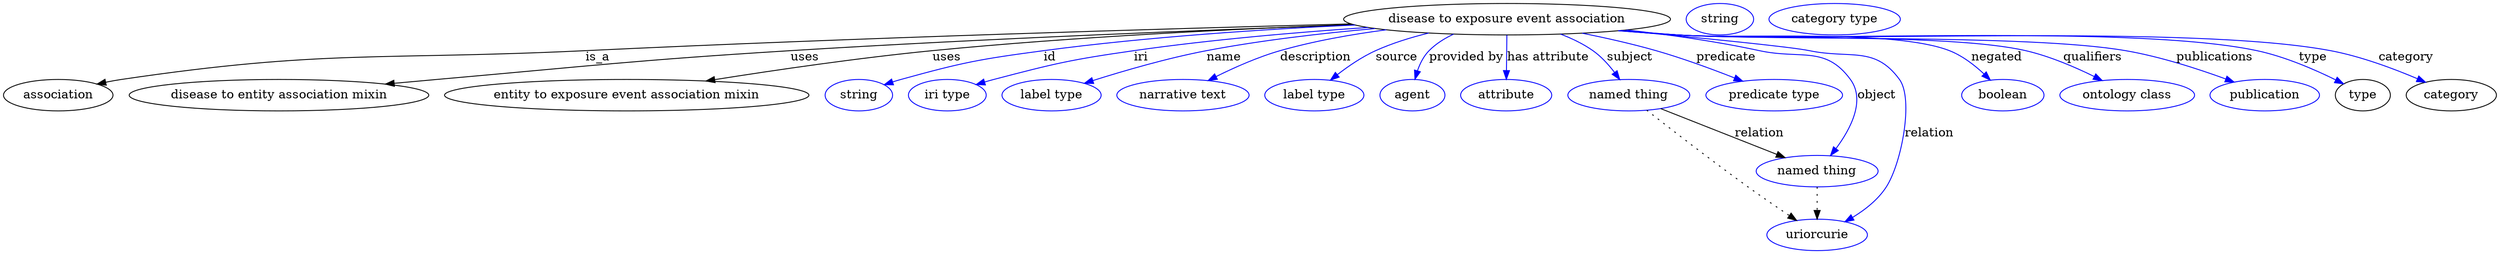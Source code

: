 digraph {
	graph [bb="0,0,2842.7,283"];
	node [label="\N"];
	"disease to exposure event association"	[height=0.5,
		label="disease to exposure event association",
		pos="1714.4,265",
		width=5.1815];
	association	[height=0.5,
		pos="62.394,178",
		width=1.7332];
	"disease to exposure event association" -> association	[label=is_a,
		lp="677.39,221.5",
		pos="e,106.48,190.8 1536.3,259.64 1327.2,254.15 969.98,243.65 663.39,229 427.65,217.74 366.81,230.94 133.39,196 127.91,195.18 122.23,\
194.14 116.57,192.99"];
	"disease to entity association mixin"	[height=0.5,
		pos="313.39,178",
		width=4.7482];
	"disease to exposure event association" -> "disease to entity association mixin"	[label=uses,
		lp="913.89,221.5",
		pos="e,434.89,190.69 1540.2,258.49 1374.7,252.79 1119,242.79 897.39,229 717.59,217.81 672.85,211.8 493.39,196 477.73,194.62 461.3,193.13 \
445.01,191.62"];
	"entity to exposure event association mixin"	[height=0.5,
		pos="710.39,178",
		width=5.7773];
	"disease to exposure event association" -> "entity to exposure event association mixin"	[label=uses,
		lp="1074.9,221.5",
		pos="e,800.62,194.22 1538.7,258.89 1406.4,254.01 1220.7,244.96 1058.4,229 974.59,220.76 880.04,206.88 810.67,195.83"];
	id	[color=blue,
		height=0.5,
		label=string,
		pos="974.39,178",
		width=1.0652];
	"disease to exposure event association" -> id	[color=blue,
		label=id,
		lp="1192.4,221.5",
		pos="e,1003.4,190 1540.8,258.36 1437.3,253.55 1303.4,244.78 1185.4,229 1112.1,219.2 1093.6,215.72 1022.4,196 1019.3,195.14 1016.1,194.18 \
1012.9,193.16",
		style=solid];
	iri	[color=blue,
		height=0.5,
		label="iri type",
		pos="1075.4,178",
		width=1.2277];
	"disease to exposure event association" -> iri	[color=blue,
		label=iri,
		lp="1296.4,221.5",
		pos="e,1108.3,190.16 1555.6,255.55 1475.2,250.11 1376.4,241.64 1288.4,229 1216.5,218.67 1198.6,214.45 1128.4,196 1125,195.11 1121.5,194.14 \
1118.1,193.12",
		style=solid];
	name	[color=blue,
		height=0.5,
		label="label type",
		pos="1194.4,178",
		width=1.5707];
	"disease to exposure event association" -> name	[color=blue,
		label=name,
		lp="1391.4,221.5",
		pos="e,1231.9,191.65 1563.7,254.32 1503.6,248.97 1433.9,240.92 1371.4,229 1326.7,220.47 1276.9,205.93 1241.5,194.72",
		style=solid];
	description	[color=blue,
		height=0.5,
		label="narrative text",
		pos="1344.4,178",
		width=2.0943];
	"disease to exposure event association" -> description	[color=blue,
		label=description,
		lp="1495.9,221.5",
		pos="e,1373.2,194.76 1576.4,252.85 1536.9,247.64 1494,240.05 1455.4,229 1430.2,221.79 1403.4,209.83 1382.4,199.42",
		style=solid];
	source	[color=blue,
		height=0.5,
		label="label type",
		pos="1494.4,178",
		width=1.5707];
	"disease to exposure event association" -> source	[color=blue,
		label=source,
		lp="1588.4,221.5",
		pos="e,1512.8,195.19 1624.9,249.14 1604.5,244.12 1583.3,237.54 1564.4,229 1548.9,222 1533.4,211.35 1520.9,201.67",
		style=solid];
	"provided by"	[color=blue,
		height=0.5,
		label=agent,
		pos="1606.4,178",
		width=1.0291];
	"disease to exposure event association" -> "provided by"	[color=blue,
		label="provided by",
		lp="1667.9,221.5",
		pos="e,1609.3,196.21 1653.3,247.87 1643,243.08 1633.2,236.91 1625.4,229 1619.2,222.71 1615,214.18 1612.1,205.94",
		style=solid];
	"has attribute"	[color=blue,
		height=0.5,
		label=attribute,
		pos="1713.4,178",
		width=1.4443];
	"disease to exposure event association" -> "has attribute"	[color=blue,
		label="has attribute",
		lp="1761.4,221.5",
		pos="e,1713.6,196.18 1714.2,246.8 1714.1,235.16 1713.9,219.55 1713.7,206.24",
		style=solid];
	subject	[color=blue,
		height=0.5,
		label="named thing",
		pos="1853.4,178",
		width=1.9318];
	"disease to exposure event association" -> subject	[color=blue,
		label=subject,
		lp="1854.4,221.5",
		pos="e,1843,195.87 1775.5,247.95 1788.3,243.04 1801.3,236.8 1812.4,229 1821.9,222.34 1830.3,212.94 1837.1,204.08",
		style=solid];
	predicate	[color=blue,
		height=0.5,
		label="predicate type",
		pos="2019.4,178",
		width=2.1665];
	"disease to exposure event association" -> predicate	[color=blue,
		label=predicate,
		lp="1964.4,221.5",
		pos="e,1983.5,193.99 1800.2,248.97 1827.3,243.51 1857.3,236.76 1884.4,229 1914.8,220.31 1948,208.01 1974,197.79",
		style=solid];
	object	[color=blue,
		height=0.5,
		label="named thing",
		pos="2068.4,91",
		width=1.9318];
	"disease to exposure event association" -> object	[color=blue,
		label=object,
		lp="2136.4,178",
		pos="e,2083.7,108.87 1850.8,252.69 1899,247.31 1953.4,239.65 2002.4,229 2049.8,218.7 2077.8,235.13 2106.4,196 2123.9,172.07 2106.5,139.2 \
2089.9,116.87",
		style=solid];
	relation	[color=blue,
		height=0.5,
		label=uriorcurie,
		pos="2068.4,18",
		width=1.5887];
	"disease to exposure event association" -> relation	[color=blue,
		label=relation,
		lp="2196.4,134.5",
		pos="e,2100.1,33.008 1844.9,252.09 1933.5,243.76 2038.4,233.39 2059.4,229 2106.5,219.19 2134.1,234.83 2162.4,196 2178.8,173.56 2164.8,\
100.14 2147.4,73 2138,58.415 2123.2,46.748 2108.9,38.044",
		style=solid];
	negated	[color=blue,
		height=0.5,
		label=boolean,
		pos="2280.4,178",
		width=1.2999];
	"disease to exposure event association" -> negated	[color=blue,
		label=negated,
		lp="2273.4,221.5",
		pos="e,2266.1,195.22 1845.1,252.15 1866.9,250.32 1889.3,248.53 1910.4,247 1979,242.03 2155.3,254.03 2219.4,229 2234.2,223.23 2248.1,212.44 \
2258.9,202.35",
		style=solid];
	qualifiers	[color=blue,
		height=0.5,
		label="ontology class",
		pos="2421.4,178",
		width=2.1304];
	"disease to exposure event association" -> qualifiers	[color=blue,
		label=qualifiers,
		lp="2382.9,221.5",
		pos="e,2393.1,194.79 1843.8,252.02 1866,250.18 1888.8,248.42 1910.4,247 1998.3,241.19 2220.6,248.89 2306.4,229 2333.5,222.72 2362.2,210.26 \
2384.1,199.34",
		style=solid];
	publications	[color=blue,
		height=0.5,
		label=publication,
		pos="2578.4,178",
		width=1.7332];
	"disease to exposure event association" -> publications	[color=blue,
		label=publications,
		lp="2522.4,221.5",
		pos="e,2543.6,193.02 1842.7,251.92 1865.2,250.07 1888.5,248.34 1910.4,247 2023.6,240.1 2308.6,248.28 2420.4,229 2459.7,222.22 2502.7,\
208.14 2533.9,196.65",
		style=solid];
	type	[height=0.5,
		pos="2690.4,178",
		width=0.86659];
	"disease to exposure event association" -> type	[color=blue,
		label=type,
		lp="2634.4,221.5",
		pos="e,2668.6,190.95 1841.9,251.84 1864.7,249.98 1888.2,248.26 1910.4,247 2056.9,238.66 2426.9,259.73 2570.4,229 2602,222.23 2635.8,207.38 \
2659.5,195.61",
		style=solid];
	category	[height=0.5,
		pos="2791.4,178",
		width=1.4263];
	"disease to exposure event association" -> category	[color=blue,
		label=category,
		lp="2739.9,221.5",
		pos="e,2762,192.92 1841.6,251.8 1864.5,249.94 1888.1,248.23 1910.4,247 2075.5,237.85 2491.9,259.76 2654.4,229 2688.6,222.52 2725.6,208.56 \
2752.6,197.03",
		style=solid];
	subject -> object	[label=relation,
		lp="2002.4,134.5",
		pos="e,2031.7,106.49 1889.9,162.58 1926.4,148.14 1982.7,125.87 2022.3,110.22"];
	subject -> relation	[pos="e,2045,34.51 1873.9,160.8 1900.3,140.04 1947.7,103.14 1989.4,73 2004.7,61.953 2021.9,50.092 2036.4,40.308",
		style=dotted];
	object -> relation	[pos="e,2068.4,36.029 2068.4,72.813 2068.4,64.789 2068.4,55.047 2068.4,46.069",
		style=dotted];
	association_type	[color=blue,
		height=0.5,
		label=string,
		pos="1957.4,265",
		width=1.0652];
	association_category	[color=blue,
		height=0.5,
		label="category type",
		pos="2088.4,265",
		width=2.0762];
}
